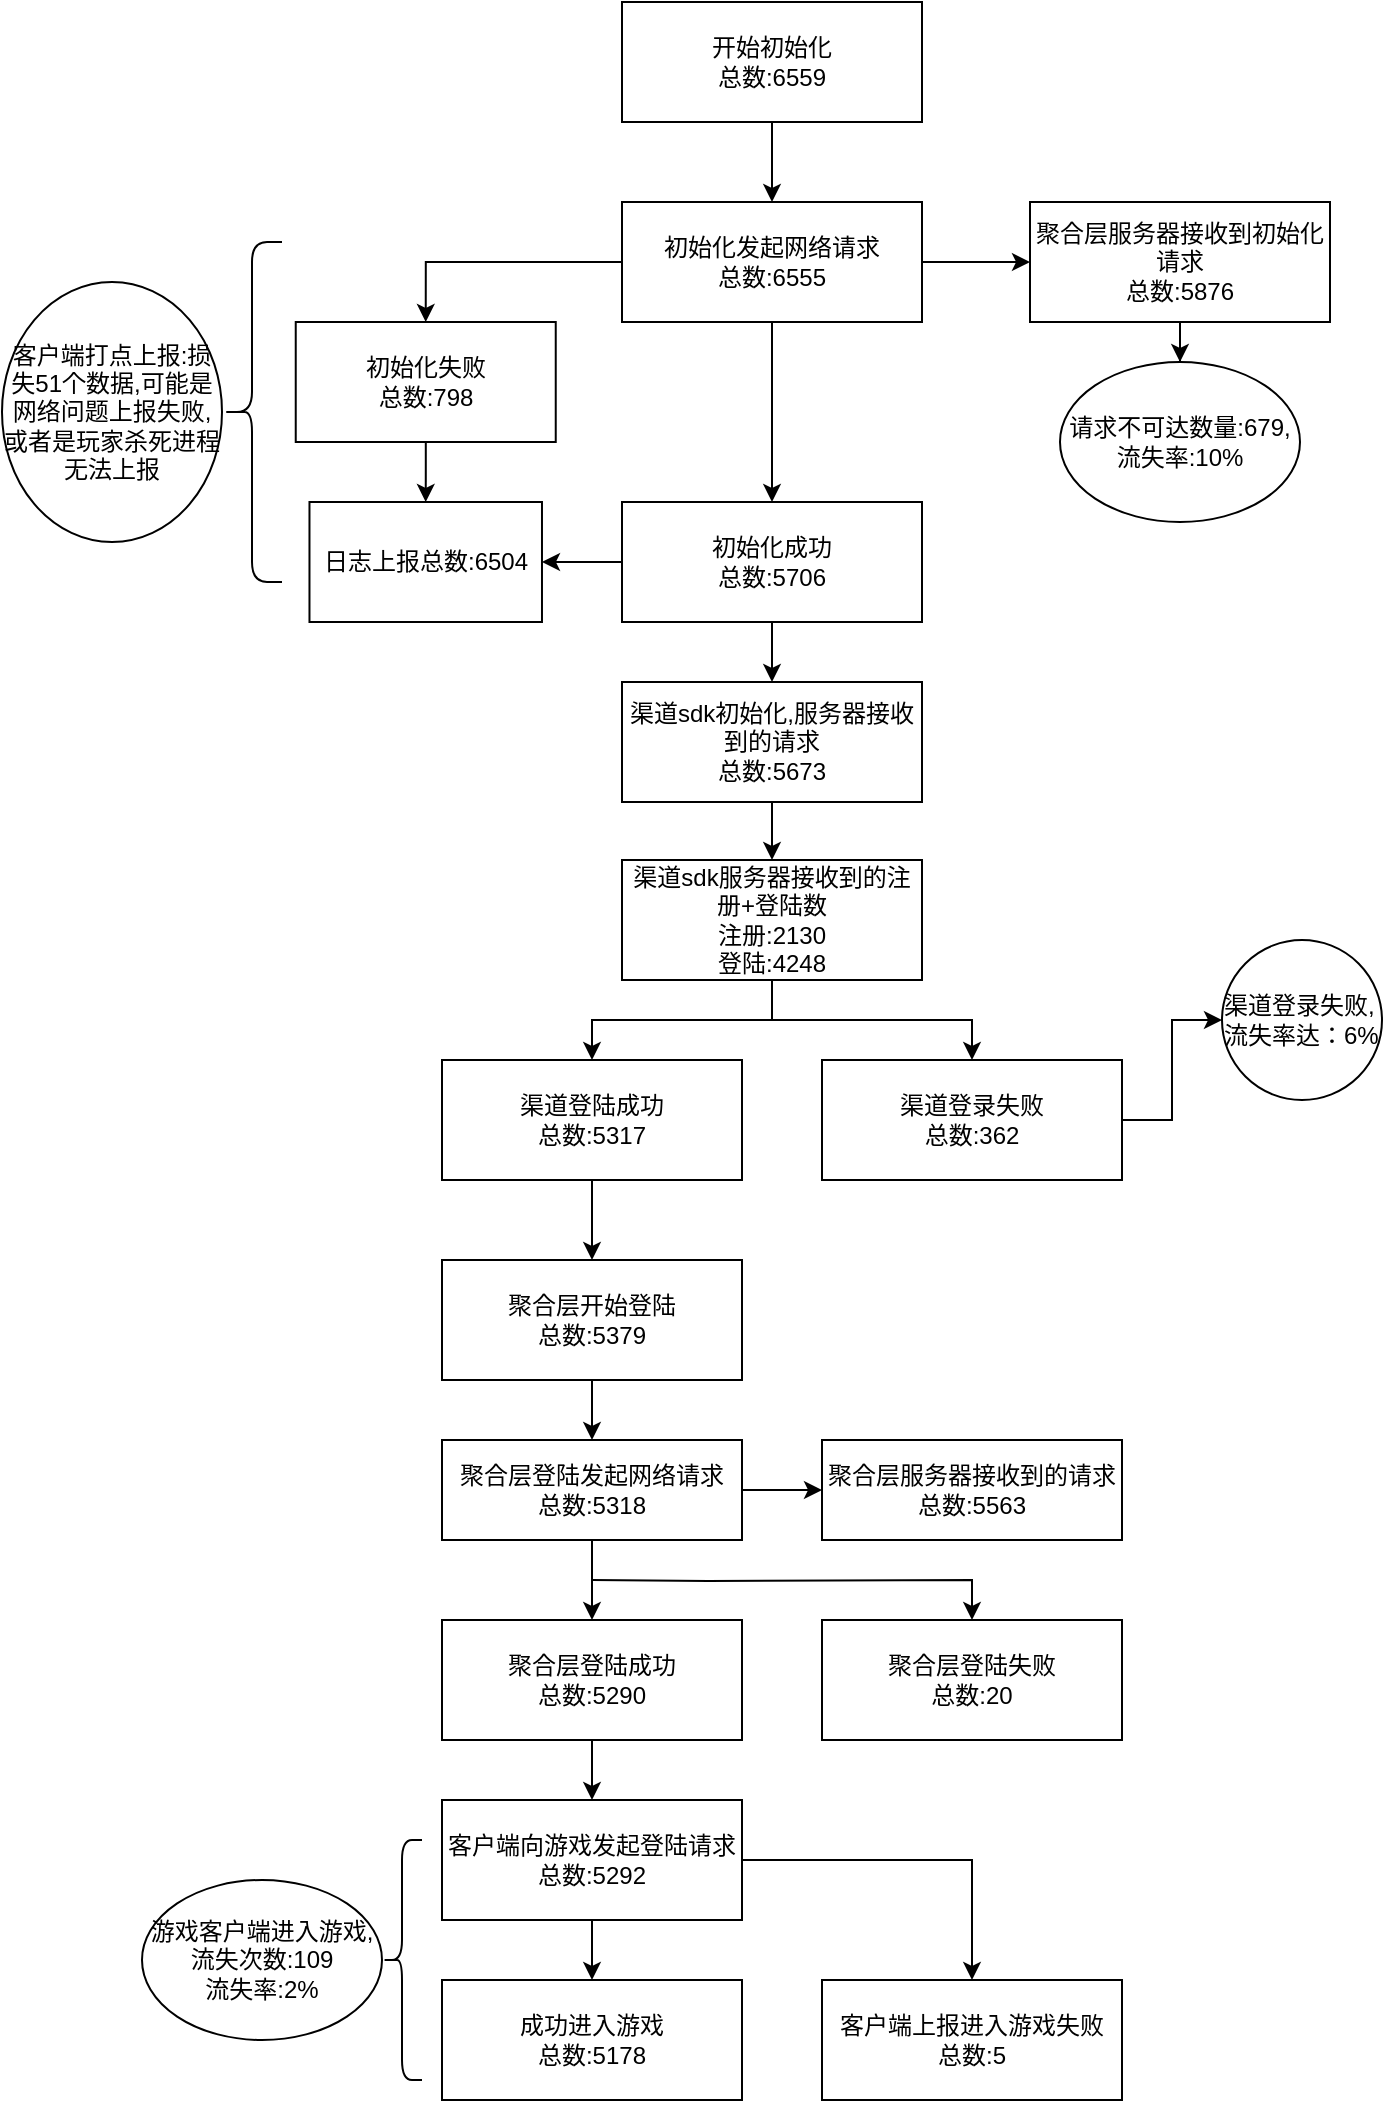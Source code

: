 <mxfile version="14.2.9" type="github">
  <diagram id="C5RBs43oDa-KdzZeNtuy" name="Page-1">
    <mxGraphModel dx="1381" dy="765" grid="1" gridSize="10" guides="1" tooltips="1" connect="1" arrows="1" fold="1" page="1" pageScale="1" pageWidth="827" pageHeight="1169" math="0" shadow="0">
      <root>
        <mxCell id="WIyWlLk6GJQsqaUBKTNV-0" />
        <mxCell id="WIyWlLk6GJQsqaUBKTNV-1" parent="WIyWlLk6GJQsqaUBKTNV-0" />
        <mxCell id="cDy8AX9yw4xQvKXLvTY8-2" style="edgeStyle=orthogonalEdgeStyle;rounded=0;orthogonalLoop=1;jettySize=auto;html=1;entryX=0.5;entryY=0;entryDx=0;entryDy=0;" edge="1" parent="WIyWlLk6GJQsqaUBKTNV-1" source="cDy8AX9yw4xQvKXLvTY8-0" target="cDy8AX9yw4xQvKXLvTY8-1">
          <mxGeometry relative="1" as="geometry" />
        </mxCell>
        <mxCell id="cDy8AX9yw4xQvKXLvTY8-0" value="开始初始化&lt;br&gt;总数:6559" style="rounded=0;whiteSpace=wrap;html=1;" vertex="1" parent="WIyWlLk6GJQsqaUBKTNV-1">
          <mxGeometry x="370" y="30" width="150" height="60" as="geometry" />
        </mxCell>
        <mxCell id="cDy8AX9yw4xQvKXLvTY8-44" style="edgeStyle=orthogonalEdgeStyle;rounded=0;orthogonalLoop=1;jettySize=auto;html=1;entryX=0;entryY=0.5;entryDx=0;entryDy=0;" edge="1" parent="WIyWlLk6GJQsqaUBKTNV-1" source="cDy8AX9yw4xQvKXLvTY8-1" target="cDy8AX9yw4xQvKXLvTY8-5">
          <mxGeometry relative="1" as="geometry" />
        </mxCell>
        <mxCell id="cDy8AX9yw4xQvKXLvTY8-45" style="edgeStyle=orthogonalEdgeStyle;rounded=0;orthogonalLoop=1;jettySize=auto;html=1;entryX=0.5;entryY=0;entryDx=0;entryDy=0;" edge="1" parent="WIyWlLk6GJQsqaUBKTNV-1" source="cDy8AX9yw4xQvKXLvTY8-1" target="cDy8AX9yw4xQvKXLvTY8-7">
          <mxGeometry relative="1" as="geometry" />
        </mxCell>
        <mxCell id="cDy8AX9yw4xQvKXLvTY8-47" style="edgeStyle=orthogonalEdgeStyle;rounded=0;orthogonalLoop=1;jettySize=auto;html=1;entryX=0.5;entryY=0;entryDx=0;entryDy=0;" edge="1" parent="WIyWlLk6GJQsqaUBKTNV-1" source="cDy8AX9yw4xQvKXLvTY8-1" target="cDy8AX9yw4xQvKXLvTY8-8">
          <mxGeometry relative="1" as="geometry" />
        </mxCell>
        <mxCell id="cDy8AX9yw4xQvKXLvTY8-1" value="初始化发起网络请求&lt;br&gt;总数:6555" style="rounded=0;whiteSpace=wrap;html=1;" vertex="1" parent="WIyWlLk6GJQsqaUBKTNV-1">
          <mxGeometry x="370" y="130" width="150" height="60" as="geometry" />
        </mxCell>
        <mxCell id="cDy8AX9yw4xQvKXLvTY8-54" style="edgeStyle=orthogonalEdgeStyle;rounded=0;orthogonalLoop=1;jettySize=auto;html=1;" edge="1" parent="WIyWlLk6GJQsqaUBKTNV-1" source="cDy8AX9yw4xQvKXLvTY8-5" target="cDy8AX9yw4xQvKXLvTY8-53">
          <mxGeometry relative="1" as="geometry" />
        </mxCell>
        <mxCell id="cDy8AX9yw4xQvKXLvTY8-5" value="聚合层服务器接收到初始化请求&lt;br&gt;总数:5876" style="rounded=0;whiteSpace=wrap;html=1;" vertex="1" parent="WIyWlLk6GJQsqaUBKTNV-1">
          <mxGeometry x="574" y="130" width="150" height="60" as="geometry" />
        </mxCell>
        <mxCell id="cDy8AX9yw4xQvKXLvTY8-58" style="edgeStyle=orthogonalEdgeStyle;rounded=0;orthogonalLoop=1;jettySize=auto;html=1;entryX=1;entryY=0.5;entryDx=0;entryDy=0;" edge="1" parent="WIyWlLk6GJQsqaUBKTNV-1" source="cDy8AX9yw4xQvKXLvTY8-7" target="cDy8AX9yw4xQvKXLvTY8-25">
          <mxGeometry relative="1" as="geometry" />
        </mxCell>
        <mxCell id="cDy8AX9yw4xQvKXLvTY8-94" style="edgeStyle=orthogonalEdgeStyle;rounded=0;orthogonalLoop=1;jettySize=auto;html=1;entryX=0.5;entryY=0;entryDx=0;entryDy=0;" edge="1" parent="WIyWlLk6GJQsqaUBKTNV-1" source="cDy8AX9yw4xQvKXLvTY8-7" target="cDy8AX9yw4xQvKXLvTY8-93">
          <mxGeometry relative="1" as="geometry" />
        </mxCell>
        <mxCell id="cDy8AX9yw4xQvKXLvTY8-7" value="初始化成功&lt;br&gt;总数:5706" style="rounded=0;whiteSpace=wrap;html=1;" vertex="1" parent="WIyWlLk6GJQsqaUBKTNV-1">
          <mxGeometry x="370" y="280" width="150" height="60" as="geometry" />
        </mxCell>
        <mxCell id="cDy8AX9yw4xQvKXLvTY8-57" style="edgeStyle=orthogonalEdgeStyle;rounded=0;orthogonalLoop=1;jettySize=auto;html=1;entryX=0.5;entryY=0;entryDx=0;entryDy=0;" edge="1" parent="WIyWlLk6GJQsqaUBKTNV-1" source="cDy8AX9yw4xQvKXLvTY8-8" target="cDy8AX9yw4xQvKXLvTY8-25">
          <mxGeometry relative="1" as="geometry" />
        </mxCell>
        <mxCell id="cDy8AX9yw4xQvKXLvTY8-8" value="初始化失败&lt;br&gt;总数:798" style="rounded=0;whiteSpace=wrap;html=1;" vertex="1" parent="WIyWlLk6GJQsqaUBKTNV-1">
          <mxGeometry x="206.87" y="190" width="130" height="60" as="geometry" />
        </mxCell>
        <mxCell id="cDy8AX9yw4xQvKXLvTY8-25" value="日志上报总数:6504" style="rounded=0;whiteSpace=wrap;html=1;" vertex="1" parent="WIyWlLk6GJQsqaUBKTNV-1">
          <mxGeometry x="213.74" y="280" width="116.25" height="60" as="geometry" />
        </mxCell>
        <mxCell id="cDy8AX9yw4xQvKXLvTY8-53" value="&lt;span style=&quot;text-align: left&quot;&gt;请求不可达数量:679,流失率:10%&lt;/span&gt;" style="ellipse;whiteSpace=wrap;html=1;" vertex="1" parent="WIyWlLk6GJQsqaUBKTNV-1">
          <mxGeometry x="589" y="210" width="120" height="80" as="geometry" />
        </mxCell>
        <mxCell id="cDy8AX9yw4xQvKXLvTY8-55" value="&lt;span&gt;客户端打点上报:损失51个数据,可能是网络问题上报失败,或者是玩家杀死进程无法上报&lt;/span&gt;" style="ellipse;whiteSpace=wrap;html=1;" vertex="1" parent="WIyWlLk6GJQsqaUBKTNV-1">
          <mxGeometry x="60" y="170" width="110" height="130" as="geometry" />
        </mxCell>
        <mxCell id="cDy8AX9yw4xQvKXLvTY8-56" value="" style="shape=curlyBracket;whiteSpace=wrap;html=1;rounded=1;" vertex="1" parent="WIyWlLk6GJQsqaUBKTNV-1">
          <mxGeometry x="170" y="150" width="30" height="170" as="geometry" />
        </mxCell>
        <mxCell id="cDy8AX9yw4xQvKXLvTY8-65" style="edgeStyle=orthogonalEdgeStyle;rounded=0;orthogonalLoop=1;jettySize=auto;html=1;entryX=0.5;entryY=0;entryDx=0;entryDy=0;" edge="1" parent="WIyWlLk6GJQsqaUBKTNV-1" source="cDy8AX9yw4xQvKXLvTY8-59" target="cDy8AX9yw4xQvKXLvTY8-63">
          <mxGeometry relative="1" as="geometry" />
        </mxCell>
        <mxCell id="cDy8AX9yw4xQvKXLvTY8-66" style="edgeStyle=orthogonalEdgeStyle;rounded=0;orthogonalLoop=1;jettySize=auto;html=1;" edge="1" parent="WIyWlLk6GJQsqaUBKTNV-1" source="cDy8AX9yw4xQvKXLvTY8-59" target="cDy8AX9yw4xQvKXLvTY8-62">
          <mxGeometry relative="1" as="geometry" />
        </mxCell>
        <mxCell id="cDy8AX9yw4xQvKXLvTY8-59" value="渠道sdk服务器接收到的注册+登陆数&lt;br&gt;注册:2130&lt;br&gt;登陆:4248" style="rounded=0;whiteSpace=wrap;html=1;" vertex="1" parent="WIyWlLk6GJQsqaUBKTNV-1">
          <mxGeometry x="370" y="459" width="150" height="60" as="geometry" />
        </mxCell>
        <mxCell id="cDy8AX9yw4xQvKXLvTY8-70" style="edgeStyle=orthogonalEdgeStyle;rounded=0;orthogonalLoop=1;jettySize=auto;html=1;" edge="1" parent="WIyWlLk6GJQsqaUBKTNV-1" source="cDy8AX9yw4xQvKXLvTY8-62" target="cDy8AX9yw4xQvKXLvTY8-69">
          <mxGeometry relative="1" as="geometry" />
        </mxCell>
        <mxCell id="cDy8AX9yw4xQvKXLvTY8-62" value="渠道登录失败&lt;br&gt;总数:362" style="rounded=0;whiteSpace=wrap;html=1;" vertex="1" parent="WIyWlLk6GJQsqaUBKTNV-1">
          <mxGeometry x="470" y="559" width="150" height="60" as="geometry" />
        </mxCell>
        <mxCell id="cDy8AX9yw4xQvKXLvTY8-72" style="edgeStyle=orthogonalEdgeStyle;rounded=0;orthogonalLoop=1;jettySize=auto;html=1;entryX=0.5;entryY=0;entryDx=0;entryDy=0;" edge="1" parent="WIyWlLk6GJQsqaUBKTNV-1" source="cDy8AX9yw4xQvKXLvTY8-63" target="cDy8AX9yw4xQvKXLvTY8-71">
          <mxGeometry relative="1" as="geometry" />
        </mxCell>
        <mxCell id="cDy8AX9yw4xQvKXLvTY8-63" value="渠道登陆成功&lt;br&gt;总数:5317" style="rounded=0;whiteSpace=wrap;html=1;" vertex="1" parent="WIyWlLk6GJQsqaUBKTNV-1">
          <mxGeometry x="280" y="559" width="150" height="60" as="geometry" />
        </mxCell>
        <mxCell id="cDy8AX9yw4xQvKXLvTY8-69" value="&lt;div style=&quot;text-align: left&quot;&gt;渠道登录失败,流失率达：6%&lt;/div&gt;" style="ellipse;whiteSpace=wrap;html=1;" vertex="1" parent="WIyWlLk6GJQsqaUBKTNV-1">
          <mxGeometry x="670" y="499" width="80" height="80" as="geometry" />
        </mxCell>
        <mxCell id="cDy8AX9yw4xQvKXLvTY8-81" style="edgeStyle=orthogonalEdgeStyle;rounded=0;orthogonalLoop=1;jettySize=auto;html=1;" edge="1" parent="WIyWlLk6GJQsqaUBKTNV-1" source="cDy8AX9yw4xQvKXLvTY8-71" target="cDy8AX9yw4xQvKXLvTY8-73">
          <mxGeometry relative="1" as="geometry" />
        </mxCell>
        <mxCell id="cDy8AX9yw4xQvKXLvTY8-71" value="聚合层开始登陆&lt;br&gt;总数:5379" style="rounded=0;whiteSpace=wrap;html=1;" vertex="1" parent="WIyWlLk6GJQsqaUBKTNV-1">
          <mxGeometry x="280" y="659" width="150" height="60" as="geometry" />
        </mxCell>
        <mxCell id="cDy8AX9yw4xQvKXLvTY8-79" style="edgeStyle=orthogonalEdgeStyle;rounded=0;orthogonalLoop=1;jettySize=auto;html=1;entryX=0.5;entryY=0;entryDx=0;entryDy=0;" edge="1" parent="WIyWlLk6GJQsqaUBKTNV-1" source="cDy8AX9yw4xQvKXLvTY8-73" target="cDy8AX9yw4xQvKXLvTY8-74">
          <mxGeometry relative="1" as="geometry" />
        </mxCell>
        <mxCell id="cDy8AX9yw4xQvKXLvTY8-80" style="edgeStyle=orthogonalEdgeStyle;rounded=0;orthogonalLoop=1;jettySize=auto;html=1;" edge="1" parent="WIyWlLk6GJQsqaUBKTNV-1" target="cDy8AX9yw4xQvKXLvTY8-78">
          <mxGeometry relative="1" as="geometry">
            <mxPoint x="355" y="819" as="sourcePoint" />
          </mxGeometry>
        </mxCell>
        <mxCell id="cDy8AX9yw4xQvKXLvTY8-83" style="edgeStyle=orthogonalEdgeStyle;rounded=0;orthogonalLoop=1;jettySize=auto;html=1;entryX=0;entryY=0.5;entryDx=0;entryDy=0;" edge="1" parent="WIyWlLk6GJQsqaUBKTNV-1" source="cDy8AX9yw4xQvKXLvTY8-73" target="cDy8AX9yw4xQvKXLvTY8-82">
          <mxGeometry relative="1" as="geometry" />
        </mxCell>
        <mxCell id="cDy8AX9yw4xQvKXLvTY8-73" value="聚合层登陆发起网络请求&lt;br&gt;总数:5318" style="rounded=0;whiteSpace=wrap;html=1;" vertex="1" parent="WIyWlLk6GJQsqaUBKTNV-1">
          <mxGeometry x="280" y="749" width="150" height="50" as="geometry" />
        </mxCell>
        <mxCell id="cDy8AX9yw4xQvKXLvTY8-85" style="edgeStyle=orthogonalEdgeStyle;rounded=0;orthogonalLoop=1;jettySize=auto;html=1;entryX=0.5;entryY=0;entryDx=0;entryDy=0;" edge="1" parent="WIyWlLk6GJQsqaUBKTNV-1" source="cDy8AX9yw4xQvKXLvTY8-74" target="cDy8AX9yw4xQvKXLvTY8-84">
          <mxGeometry relative="1" as="geometry" />
        </mxCell>
        <mxCell id="cDy8AX9yw4xQvKXLvTY8-74" value="聚合层登陆成功&lt;br&gt;总数:5290" style="rounded=0;whiteSpace=wrap;html=1;" vertex="1" parent="WIyWlLk6GJQsqaUBKTNV-1">
          <mxGeometry x="280" y="839" width="150" height="60" as="geometry" />
        </mxCell>
        <mxCell id="cDy8AX9yw4xQvKXLvTY8-78" value="聚合层登陆失败&lt;br&gt;总数:20" style="rounded=0;whiteSpace=wrap;html=1;" vertex="1" parent="WIyWlLk6GJQsqaUBKTNV-1">
          <mxGeometry x="470" y="839" width="150" height="60" as="geometry" />
        </mxCell>
        <mxCell id="cDy8AX9yw4xQvKXLvTY8-82" value="聚合层服务器接收到的请求&lt;br&gt;总数:5563" style="rounded=0;whiteSpace=wrap;html=1;" vertex="1" parent="WIyWlLk6GJQsqaUBKTNV-1">
          <mxGeometry x="470" y="749" width="150" height="50" as="geometry" />
        </mxCell>
        <mxCell id="cDy8AX9yw4xQvKXLvTY8-87" style="edgeStyle=orthogonalEdgeStyle;rounded=0;orthogonalLoop=1;jettySize=auto;html=1;entryX=0.5;entryY=0;entryDx=0;entryDy=0;" edge="1" parent="WIyWlLk6GJQsqaUBKTNV-1" source="cDy8AX9yw4xQvKXLvTY8-84" target="cDy8AX9yw4xQvKXLvTY8-86">
          <mxGeometry relative="1" as="geometry" />
        </mxCell>
        <mxCell id="cDy8AX9yw4xQvKXLvTY8-89" style="edgeStyle=orthogonalEdgeStyle;rounded=0;orthogonalLoop=1;jettySize=auto;html=1;" edge="1" parent="WIyWlLk6GJQsqaUBKTNV-1" source="cDy8AX9yw4xQvKXLvTY8-84" target="cDy8AX9yw4xQvKXLvTY8-88">
          <mxGeometry relative="1" as="geometry" />
        </mxCell>
        <mxCell id="cDy8AX9yw4xQvKXLvTY8-84" value="客户端向游戏发起登陆请求&lt;br&gt;总数:5292" style="rounded=0;whiteSpace=wrap;html=1;" vertex="1" parent="WIyWlLk6GJQsqaUBKTNV-1">
          <mxGeometry x="280" y="929" width="150" height="60" as="geometry" />
        </mxCell>
        <mxCell id="cDy8AX9yw4xQvKXLvTY8-86" value="成功进入游戏&lt;br&gt;总数:5178" style="rounded=0;whiteSpace=wrap;html=1;" vertex="1" parent="WIyWlLk6GJQsqaUBKTNV-1">
          <mxGeometry x="280" y="1019" width="150" height="60" as="geometry" />
        </mxCell>
        <mxCell id="cDy8AX9yw4xQvKXLvTY8-88" value="客户端上报进入游戏失败&lt;br&gt;总数:5" style="rounded=0;whiteSpace=wrap;html=1;" vertex="1" parent="WIyWlLk6GJQsqaUBKTNV-1">
          <mxGeometry x="470" y="1019" width="150" height="60" as="geometry" />
        </mxCell>
        <mxCell id="cDy8AX9yw4xQvKXLvTY8-90" value="" style="shape=curlyBracket;whiteSpace=wrap;html=1;rounded=1;" vertex="1" parent="WIyWlLk6GJQsqaUBKTNV-1">
          <mxGeometry x="250" y="949" width="20" height="120" as="geometry" />
        </mxCell>
        <mxCell id="cDy8AX9yw4xQvKXLvTY8-91" value="游戏客户端进入游戏,流失次数:109&lt;br&gt;流失率:2%" style="ellipse;whiteSpace=wrap;html=1;" vertex="1" parent="WIyWlLk6GJQsqaUBKTNV-1">
          <mxGeometry x="130" y="969" width="120" height="80" as="geometry" />
        </mxCell>
        <mxCell id="cDy8AX9yw4xQvKXLvTY8-95" style="edgeStyle=orthogonalEdgeStyle;rounded=0;orthogonalLoop=1;jettySize=auto;html=1;entryX=0.5;entryY=0;entryDx=0;entryDy=0;" edge="1" parent="WIyWlLk6GJQsqaUBKTNV-1" source="cDy8AX9yw4xQvKXLvTY8-93" target="cDy8AX9yw4xQvKXLvTY8-59">
          <mxGeometry relative="1" as="geometry" />
        </mxCell>
        <mxCell id="cDy8AX9yw4xQvKXLvTY8-93" value="渠道sdk初始化,服务器接收到的请求&lt;br&gt;总数:5673" style="rounded=0;whiteSpace=wrap;html=1;" vertex="1" parent="WIyWlLk6GJQsqaUBKTNV-1">
          <mxGeometry x="370" y="370" width="150" height="60" as="geometry" />
        </mxCell>
      </root>
    </mxGraphModel>
  </diagram>
</mxfile>
